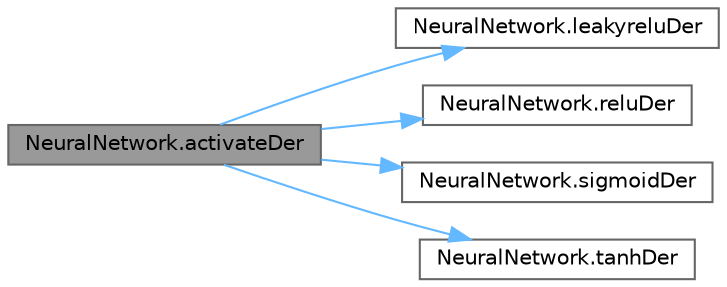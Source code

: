 digraph "NeuralNetwork.activateDer"
{
 // LATEX_PDF_SIZE
  bgcolor="transparent";
  edge [fontname=Helvetica,fontsize=10,labelfontname=Helvetica,labelfontsize=10];
  node [fontname=Helvetica,fontsize=10,shape=box,height=0.2,width=0.4];
  rankdir="LR";
  Node1 [label="NeuralNetwork.activateDer",height=0.2,width=0.4,color="gray40", fillcolor="grey60", style="filled", fontcolor="black",tooltip=" "];
  Node1 -> Node2 [color="steelblue1",style="solid"];
  Node2 [label="NeuralNetwork.leakyreluDer",height=0.2,width=0.4,color="grey40", fillcolor="white", style="filled",URL="$class_neural_network.html#a16703e78a01afa1ffaa78848e134899f",tooltip=" "];
  Node1 -> Node3 [color="steelblue1",style="solid"];
  Node3 [label="NeuralNetwork.reluDer",height=0.2,width=0.4,color="grey40", fillcolor="white", style="filled",URL="$class_neural_network.html#aaae5996212041a89a97bbeed3732398a",tooltip=" "];
  Node1 -> Node4 [color="steelblue1",style="solid"];
  Node4 [label="NeuralNetwork.sigmoidDer",height=0.2,width=0.4,color="grey40", fillcolor="white", style="filled",URL="$class_neural_network.html#ab53de5941d235bca92ef79b5063290db",tooltip=" "];
  Node1 -> Node5 [color="steelblue1",style="solid"];
  Node5 [label="NeuralNetwork.tanhDer",height=0.2,width=0.4,color="grey40", fillcolor="white", style="filled",URL="$class_neural_network.html#a325b03a712bb2f2d6ce845b9bbc06b06",tooltip=" "];
}
